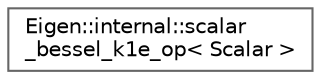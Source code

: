 digraph "Graphical Class Hierarchy"
{
 // LATEX_PDF_SIZE
  bgcolor="transparent";
  edge [fontname=Helvetica,fontsize=10,labelfontname=Helvetica,labelfontsize=10];
  node [fontname=Helvetica,fontsize=10,shape=box,height=0.2,width=0.4];
  rankdir="LR";
  Node0 [id="Node000000",label="Eigen::internal::scalar\l_bessel_k1e_op\< Scalar \>",height=0.2,width=0.4,color="grey40", fillcolor="white", style="filled",URL="$structEigen_1_1internal_1_1scalar__bessel__k1e__op.html",tooltip=" "];
}
